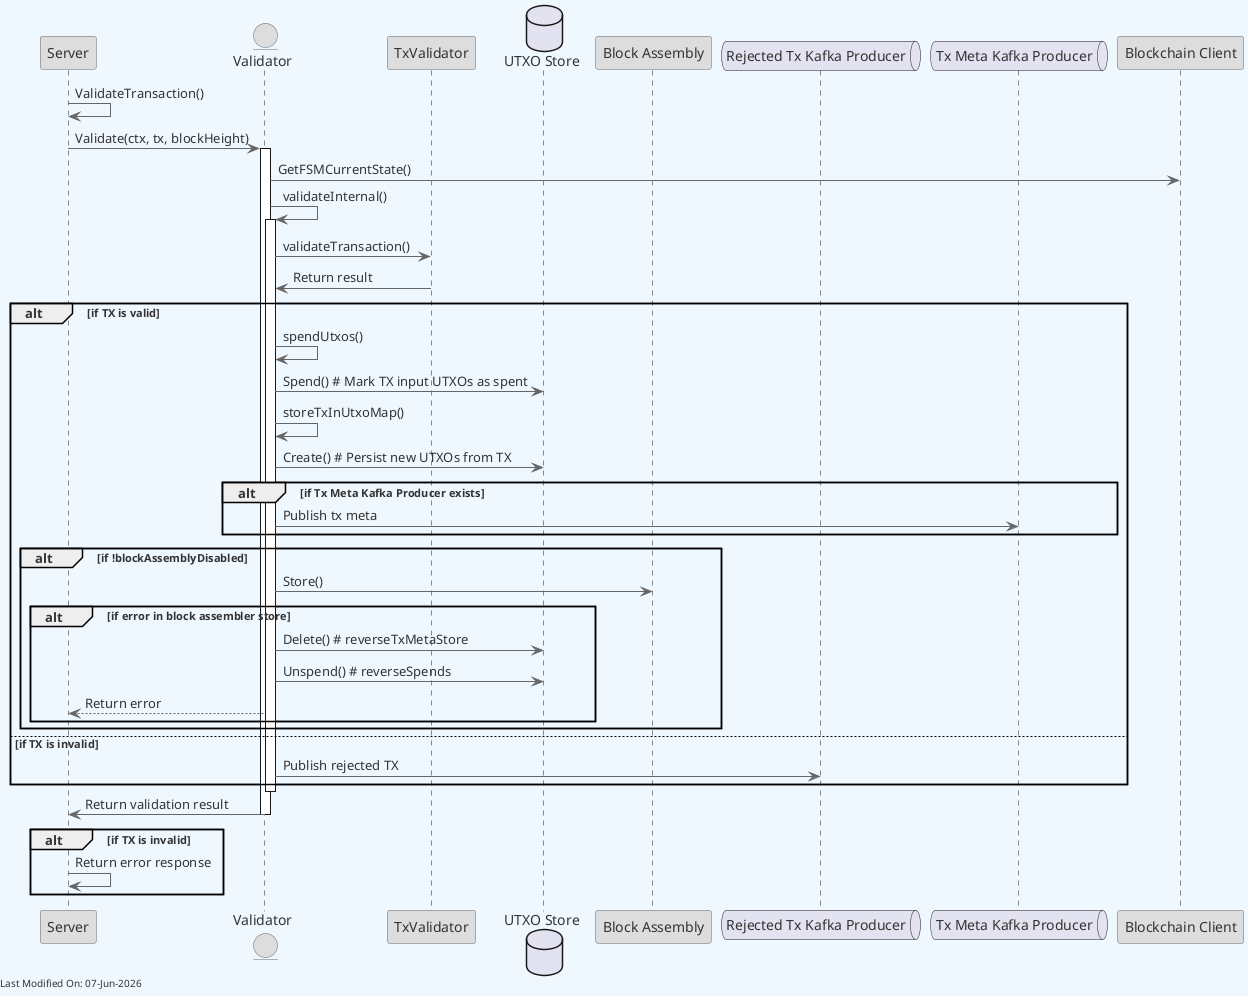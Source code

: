 @startuml
skinparam backgroundColor #F0F8FF
skinparam defaultFontColor #333333
skinparam arrowColor #666666

' Define borders for all elements
skinparam entity {
  BorderColor #666666
  BackgroundColor #DDDDDD
}

skinparam control {
  BorderColor #666666
  BackgroundColor #DDDDDD
}

skinparam participant {
  BorderColor #666666
  BackgroundColor #DDDDDD
}



participant "Server" as Server
entity "Validator" as Validator
participant "TxValidator" as TxValidator
database "UTXO Store" as UTXOStore
participant "Block Assembly" as BlockAssembly
queue "Rejected Tx Kafka Producer" as RejectedKafka
queue "Tx Meta Kafka Producer" as TxMetaKafka
participant "Blockchain Client" as BlockchainClient

Server -> Server: ValidateTransaction()
Server -> Validator: Validate(ctx, tx, blockHeight)
activate Validator

Validator -> BlockchainClient: GetFSMCurrentState()
Validator -> Validator: validateInternal()
activate Validator

Validator -> TxValidator: validateTransaction()
TxValidator -> Validator: Return result

alt if TX is valid
    Validator -> Validator: spendUtxos()
    Validator -> UTXOStore: Spend() # Mark TX input UTXOs as spent

    Validator -> Validator: storeTxInUtxoMap()
    Validator -> UTXOStore: Create() # Persist new UTXOs from TX

    alt if Tx Meta Kafka Producer exists
        Validator -> TxMetaKafka: Publish tx meta
    end

    alt if !blockAssemblyDisabled
        Validator -> BlockAssembly: Store()
        alt if error in block assembler store
            Validator -> UTXOStore: Delete() # reverseTxMetaStore
            Validator -> UTXOStore: Unspend() # reverseSpends
            Validator --> Server: Return error
        end
    end

else if TX is invalid
    Validator -> RejectedKafka: Publish rejected TX
end

deactivate Validator

Validator -> Server: Return validation result
deactivate Validator

alt if TX is invalid
    Server -> Server: Return error response
end

left footer Last Modified On: %date("dd-MMM-yyyy")

@enduml
